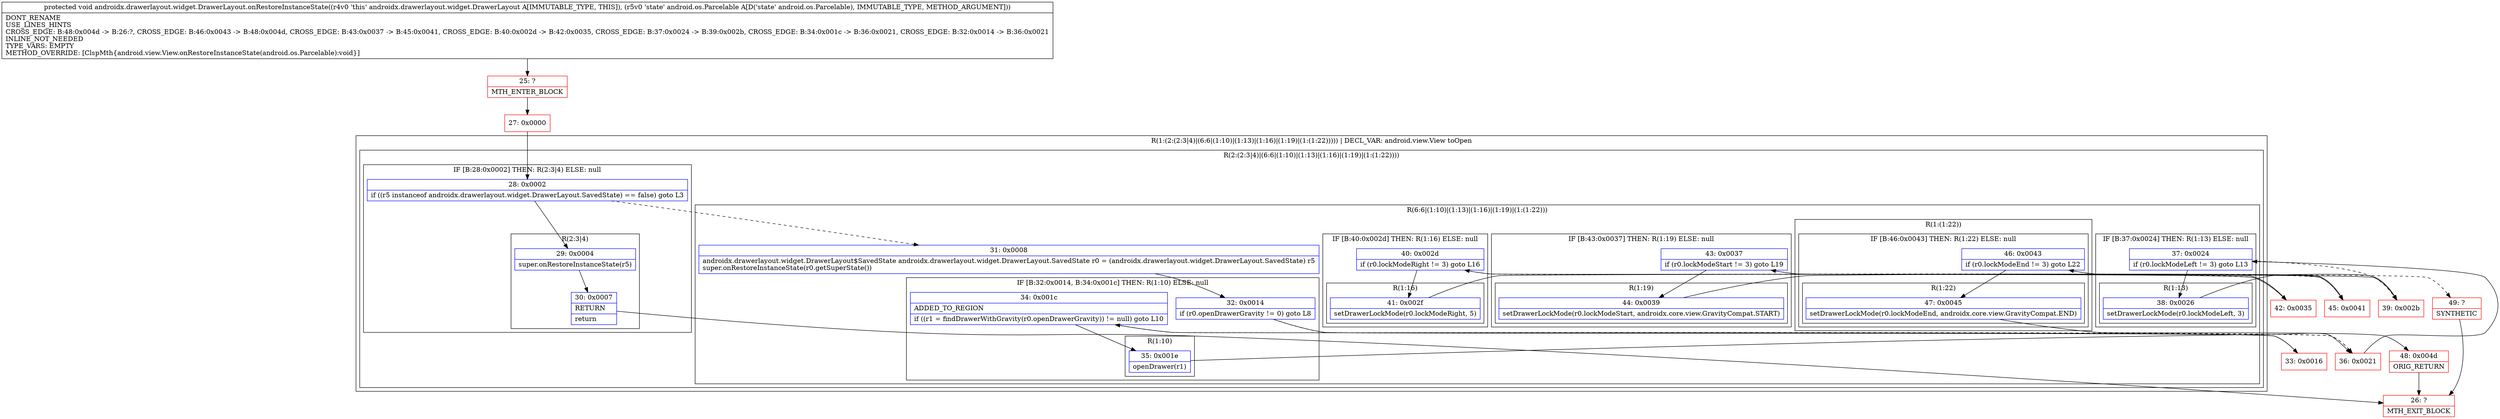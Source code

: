 digraph "CFG forandroidx.drawerlayout.widget.DrawerLayout.onRestoreInstanceState(Landroid\/os\/Parcelable;)V" {
subgraph cluster_Region_1552160537 {
label = "R(1:(2:(2:3|4)|(6:6|(1:10)|(1:13)|(1:16)|(1:19)|(1:(1:22))))) | DECL_VAR: android.view.View toOpen\l";
node [shape=record,color=blue];
subgraph cluster_Region_1233586949 {
label = "R(2:(2:3|4)|(6:6|(1:10)|(1:13)|(1:16)|(1:19)|(1:(1:22))))";
node [shape=record,color=blue];
subgraph cluster_IfRegion_9428734 {
label = "IF [B:28:0x0002] THEN: R(2:3|4) ELSE: null";
node [shape=record,color=blue];
Node_28 [shape=record,label="{28\:\ 0x0002|if ((r5 instanceof androidx.drawerlayout.widget.DrawerLayout.SavedState) == false) goto L3\l}"];
subgraph cluster_Region_1163624855 {
label = "R(2:3|4)";
node [shape=record,color=blue];
Node_29 [shape=record,label="{29\:\ 0x0004|super.onRestoreInstanceState(r5)\l}"];
Node_30 [shape=record,label="{30\:\ 0x0007|RETURN\l|return\l}"];
}
}
subgraph cluster_Region_152087684 {
label = "R(6:6|(1:10)|(1:13)|(1:16)|(1:19)|(1:(1:22)))";
node [shape=record,color=blue];
Node_31 [shape=record,label="{31\:\ 0x0008|androidx.drawerlayout.widget.DrawerLayout$SavedState androidx.drawerlayout.widget.DrawerLayout.SavedState r0 = (androidx.drawerlayout.widget.DrawerLayout.SavedState) r5\lsuper.onRestoreInstanceState(r0.getSuperState())\l}"];
subgraph cluster_IfRegion_231747865 {
label = "IF [B:32:0x0014, B:34:0x001c] THEN: R(1:10) ELSE: null";
node [shape=record,color=blue];
Node_32 [shape=record,label="{32\:\ 0x0014|if (r0.openDrawerGravity != 0) goto L8\l}"];
Node_34 [shape=record,label="{34\:\ 0x001c|ADDED_TO_REGION\l|if ((r1 = findDrawerWithGravity(r0.openDrawerGravity)) != null) goto L10\l}"];
subgraph cluster_Region_966490874 {
label = "R(1:10)";
node [shape=record,color=blue];
Node_35 [shape=record,label="{35\:\ 0x001e|openDrawer(r1)\l}"];
}
}
subgraph cluster_IfRegion_1473722946 {
label = "IF [B:37:0x0024] THEN: R(1:13) ELSE: null";
node [shape=record,color=blue];
Node_37 [shape=record,label="{37\:\ 0x0024|if (r0.lockModeLeft != 3) goto L13\l}"];
subgraph cluster_Region_535625674 {
label = "R(1:13)";
node [shape=record,color=blue];
Node_38 [shape=record,label="{38\:\ 0x0026|setDrawerLockMode(r0.lockModeLeft, 3)\l}"];
}
}
subgraph cluster_IfRegion_320083007 {
label = "IF [B:40:0x002d] THEN: R(1:16) ELSE: null";
node [shape=record,color=blue];
Node_40 [shape=record,label="{40\:\ 0x002d|if (r0.lockModeRight != 3) goto L16\l}"];
subgraph cluster_Region_532723645 {
label = "R(1:16)";
node [shape=record,color=blue];
Node_41 [shape=record,label="{41\:\ 0x002f|setDrawerLockMode(r0.lockModeRight, 5)\l}"];
}
}
subgraph cluster_IfRegion_1907067693 {
label = "IF [B:43:0x0037] THEN: R(1:19) ELSE: null";
node [shape=record,color=blue];
Node_43 [shape=record,label="{43\:\ 0x0037|if (r0.lockModeStart != 3) goto L19\l}"];
subgraph cluster_Region_155265149 {
label = "R(1:19)";
node [shape=record,color=blue];
Node_44 [shape=record,label="{44\:\ 0x0039|setDrawerLockMode(r0.lockModeStart, androidx.core.view.GravityCompat.START)\l}"];
}
}
subgraph cluster_Region_1219854831 {
label = "R(1:(1:22))";
node [shape=record,color=blue];
subgraph cluster_IfRegion_977760390 {
label = "IF [B:46:0x0043] THEN: R(1:22) ELSE: null";
node [shape=record,color=blue];
Node_46 [shape=record,label="{46\:\ 0x0043|if (r0.lockModeEnd != 3) goto L22\l}"];
subgraph cluster_Region_547374380 {
label = "R(1:22)";
node [shape=record,color=blue];
Node_47 [shape=record,label="{47\:\ 0x0045|setDrawerLockMode(r0.lockModeEnd, androidx.core.view.GravityCompat.END)\l}"];
}
}
}
}
}
}
Node_25 [shape=record,color=red,label="{25\:\ ?|MTH_ENTER_BLOCK\l}"];
Node_27 [shape=record,color=red,label="{27\:\ 0x0000}"];
Node_26 [shape=record,color=red,label="{26\:\ ?|MTH_EXIT_BLOCK\l}"];
Node_33 [shape=record,color=red,label="{33\:\ 0x0016}"];
Node_36 [shape=record,color=red,label="{36\:\ 0x0021}"];
Node_39 [shape=record,color=red,label="{39\:\ 0x002b}"];
Node_42 [shape=record,color=red,label="{42\:\ 0x0035}"];
Node_45 [shape=record,color=red,label="{45\:\ 0x0041}"];
Node_48 [shape=record,color=red,label="{48\:\ 0x004d|ORIG_RETURN\l}"];
Node_49 [shape=record,color=red,label="{49\:\ ?|SYNTHETIC\l}"];
MethodNode[shape=record,label="{protected void androidx.drawerlayout.widget.DrawerLayout.onRestoreInstanceState((r4v0 'this' androidx.drawerlayout.widget.DrawerLayout A[IMMUTABLE_TYPE, THIS]), (r5v0 'state' android.os.Parcelable A[D('state' android.os.Parcelable), IMMUTABLE_TYPE, METHOD_ARGUMENT]))  | DONT_RENAME\lUSE_LINES_HINTS\lCROSS_EDGE: B:48:0x004d \-\> B:26:?, CROSS_EDGE: B:46:0x0043 \-\> B:48:0x004d, CROSS_EDGE: B:43:0x0037 \-\> B:45:0x0041, CROSS_EDGE: B:40:0x002d \-\> B:42:0x0035, CROSS_EDGE: B:37:0x0024 \-\> B:39:0x002b, CROSS_EDGE: B:34:0x001c \-\> B:36:0x0021, CROSS_EDGE: B:32:0x0014 \-\> B:36:0x0021\lINLINE_NOT_NEEDED\lTYPE_VARS: EMPTY\lMETHOD_OVERRIDE: [ClspMth\{android.view.View.onRestoreInstanceState(android.os.Parcelable):void\}]\l}"];
MethodNode -> Node_25;Node_28 -> Node_29;
Node_28 -> Node_31[style=dashed];
Node_29 -> Node_30;
Node_30 -> Node_26;
Node_31 -> Node_32;
Node_32 -> Node_33;
Node_32 -> Node_36[style=dashed];
Node_34 -> Node_35;
Node_34 -> Node_36[style=dashed];
Node_35 -> Node_36;
Node_37 -> Node_38;
Node_37 -> Node_39[style=dashed];
Node_38 -> Node_39;
Node_40 -> Node_41;
Node_40 -> Node_42[style=dashed];
Node_41 -> Node_42;
Node_43 -> Node_44;
Node_43 -> Node_45[style=dashed];
Node_44 -> Node_45;
Node_46 -> Node_47;
Node_46 -> Node_49[style=dashed];
Node_47 -> Node_48;
Node_25 -> Node_27;
Node_27 -> Node_28;
Node_33 -> Node_34;
Node_36 -> Node_37;
Node_39 -> Node_40;
Node_42 -> Node_43;
Node_45 -> Node_46;
Node_48 -> Node_26;
Node_49 -> Node_26;
}

